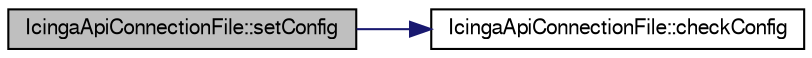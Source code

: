 digraph G
{
  bgcolor="transparent";
  edge [fontname="FreeSans",fontsize="10",labelfontname="FreeSans",labelfontsize="10"];
  node [fontname="FreeSans",fontsize="10",shape=record];
  rankdir=LR;
  Node1 [label="IcingaApiConnectionFile::setConfig",height=0.2,width=0.4,color="black", fillcolor="grey75", style="filled" fontcolor="black"];
  Node1 -> Node2 [color="midnightblue",fontsize="10",style="solid",fontname="FreeSans"];
  Node2 [label="IcingaApiConnectionFile::checkConfig",height=0.2,width=0.4,color="black",URL="$classIcingaApiConnectionFile.html#a14da2f6402ab98175507bf439ca9d796"];
}
